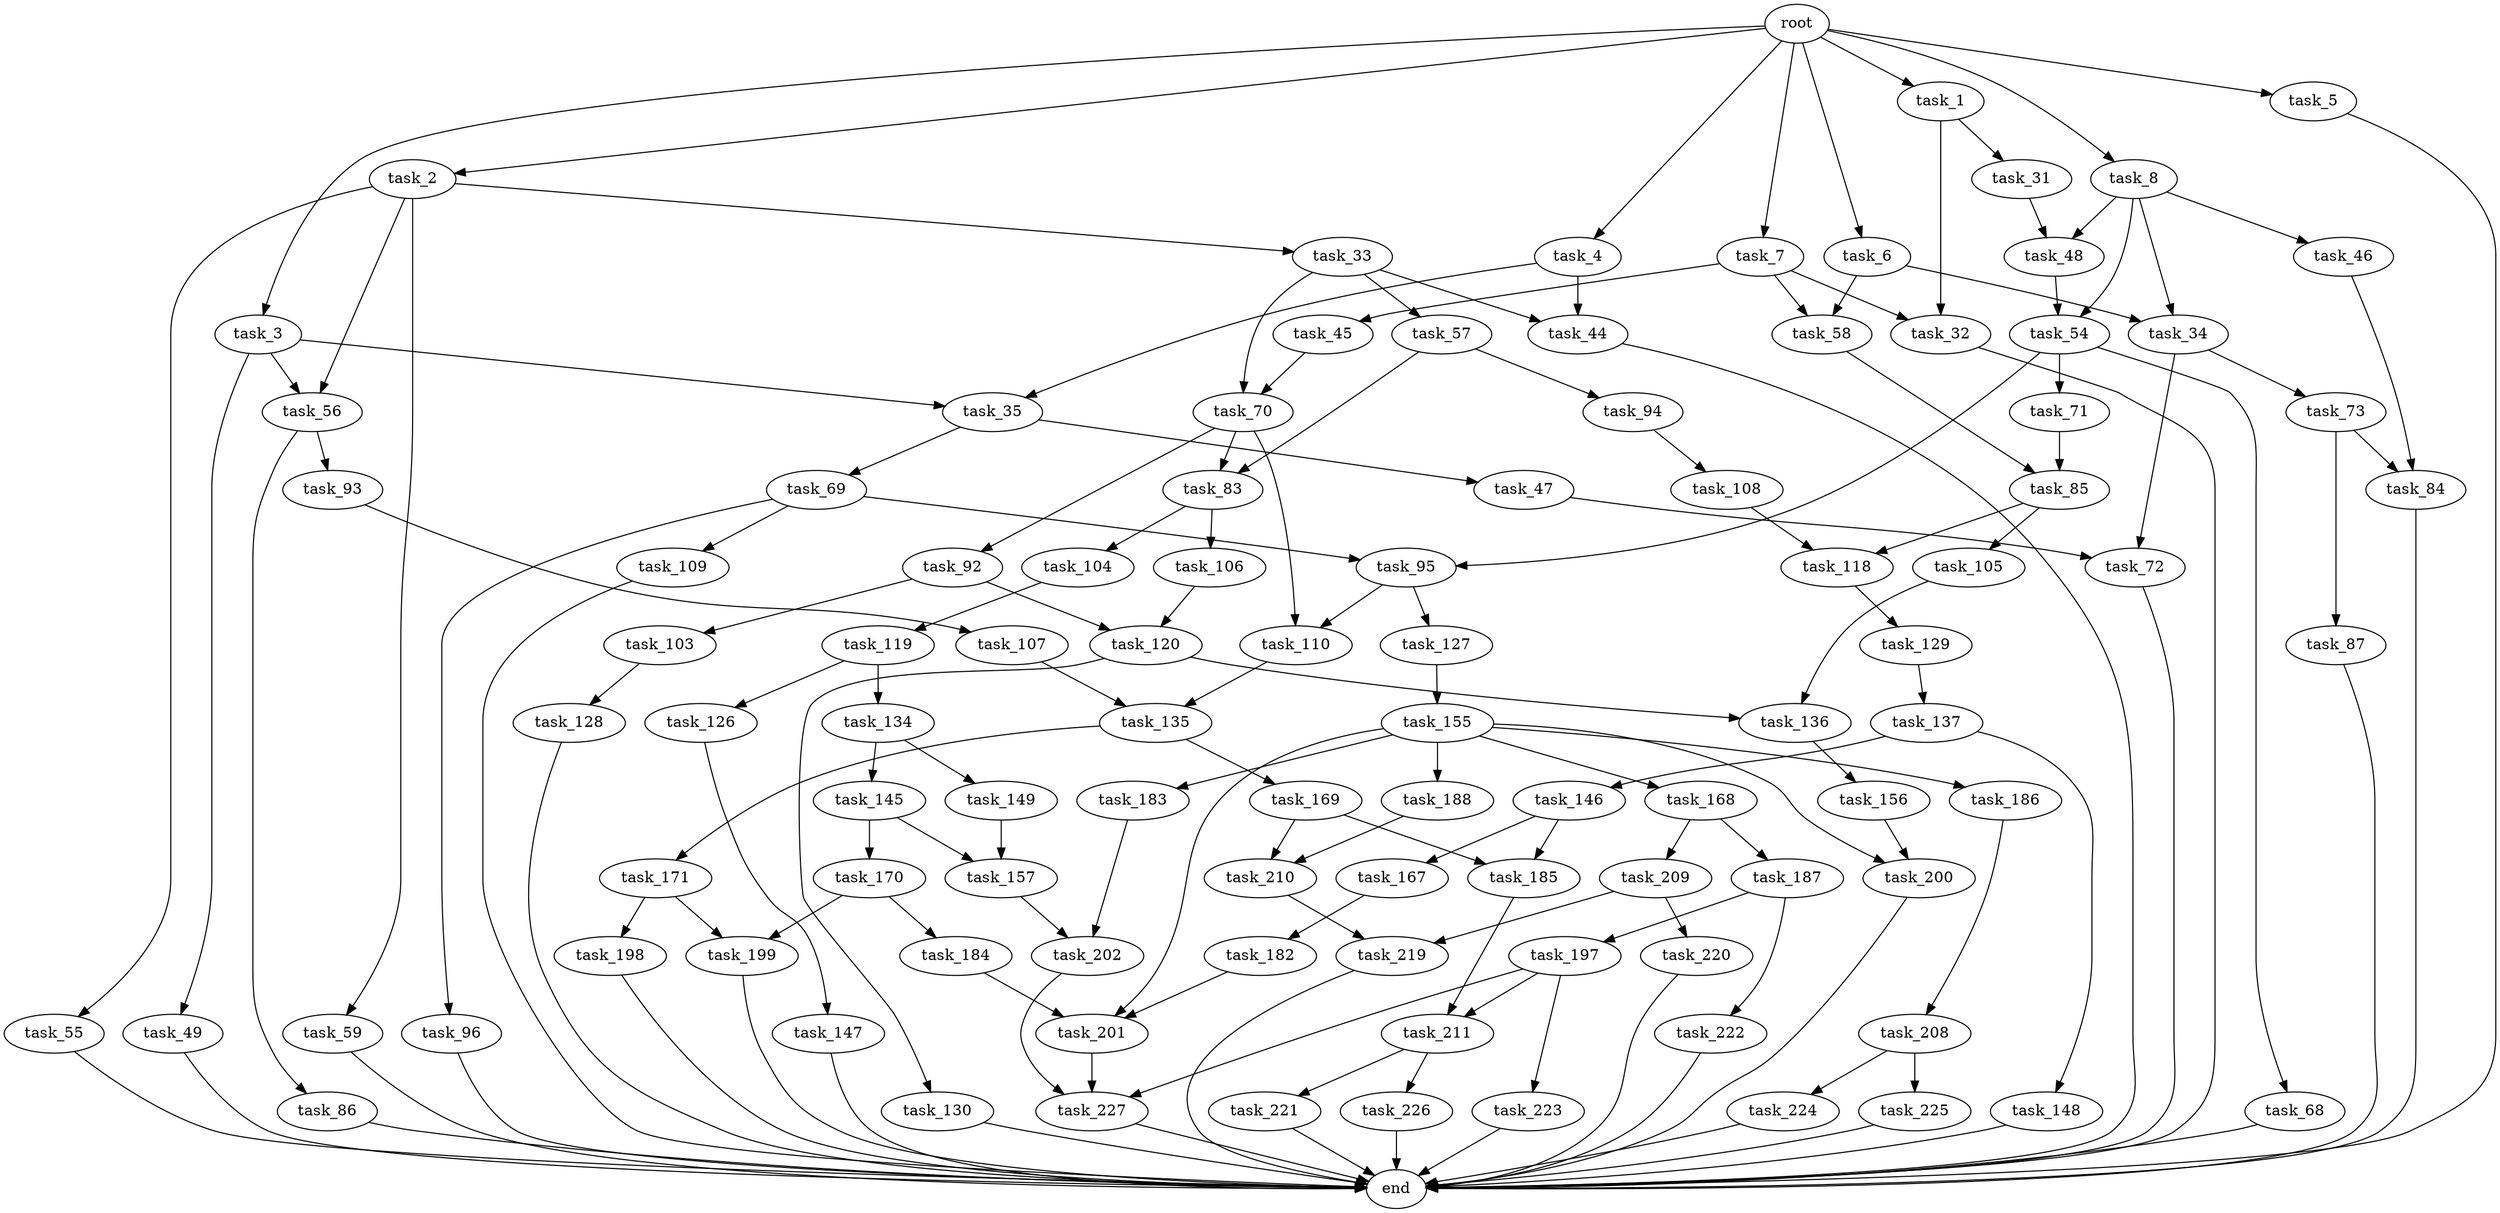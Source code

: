 digraph G {
  root [size="0.000000"];
  task_1 [size="8589934592.000000"];
  task_2 [size="549755813888.000000"];
  task_3 [size="277547649731.000000"];
  task_4 [size="2311818806.000000"];
  task_5 [size="1073741824000.000000"];
  task_6 [size="1068861096.000000"];
  task_7 [size="28968087012.000000"];
  task_8 [size="719641816803.000000"];
  task_31 [size="2976655182.000000"];
  task_32 [size="5126497085.000000"];
  task_33 [size="1073741824000.000000"];
  task_34 [size="458637918849.000000"];
  task_35 [size="79480778695.000000"];
  task_44 [size="8589934592.000000"];
  task_45 [size="782757789696.000000"];
  task_46 [size="22211621752.000000"];
  task_47 [size="147357477513.000000"];
  task_48 [size="18129129232.000000"];
  task_49 [size="368293445632.000000"];
  task_54 [size="231928233984.000000"];
  task_55 [size="2360261310.000000"];
  task_56 [size="11754993380.000000"];
  task_57 [size="23421755409.000000"];
  task_58 [size="1069346971632.000000"];
  task_59 [size="8589934592.000000"];
  task_68 [size="231928233984.000000"];
  task_69 [size="7691437712.000000"];
  task_70 [size="28991029248.000000"];
  task_71 [size="30010757470.000000"];
  task_72 [size="7973491870.000000"];
  task_73 [size="24543456525.000000"];
  task_83 [size="28506153084.000000"];
  task_84 [size="15591222946.000000"];
  task_85 [size="22153388165.000000"];
  task_86 [size="102000739011.000000"];
  task_87 [size="8589934592.000000"];
  task_92 [size="368293445632.000000"];
  task_93 [size="310498527491.000000"];
  task_94 [size="549755813888.000000"];
  task_95 [size="368293445632.000000"];
  task_96 [size="395285968259.000000"];
  task_103 [size="1358689147.000000"];
  task_104 [size="921215968588.000000"];
  task_105 [size="1073741824000.000000"];
  task_106 [size="3768227853.000000"];
  task_107 [size="89997163795.000000"];
  task_108 [size="28991029248.000000"];
  task_109 [size="165386866797.000000"];
  task_110 [size="153267672748.000000"];
  task_118 [size="27554096764.000000"];
  task_119 [size="45207293205.000000"];
  task_120 [size="782757789696.000000"];
  task_126 [size="437176482309.000000"];
  task_127 [size="8589934592.000000"];
  task_128 [size="17214718170.000000"];
  task_129 [size="1073741824000.000000"];
  task_130 [size="68719476736.000000"];
  task_134 [size="5745974758.000000"];
  task_135 [size="165276061990.000000"];
  task_136 [size="231928233984.000000"];
  task_137 [size="782757789696.000000"];
  task_145 [size="23375714410.000000"];
  task_146 [size="782757789696.000000"];
  task_147 [size="172164877820.000000"];
  task_148 [size="28991029248.000000"];
  task_149 [size="20617978075.000000"];
  task_155 [size="92815333863.000000"];
  task_156 [size="782757789696.000000"];
  task_157 [size="233618361792.000000"];
  task_167 [size="28991029248.000000"];
  task_168 [size="395559470117.000000"];
  task_169 [size="68719476736.000000"];
  task_170 [size="466928313851.000000"];
  task_171 [size="33026343961.000000"];
  task_182 [size="231928233984.000000"];
  task_183 [size="380657094784.000000"];
  task_184 [size="1649601124.000000"];
  task_185 [size="1660805782.000000"];
  task_186 [size="52558999190.000000"];
  task_187 [size="68719476736.000000"];
  task_188 [size="1813275222.000000"];
  task_197 [size="1073741824000.000000"];
  task_198 [size="10137213102.000000"];
  task_199 [size="68719476736.000000"];
  task_200 [size="8589934592.000000"];
  task_201 [size="68719476736.000000"];
  task_202 [size="361083118.000000"];
  task_208 [size="296445357105.000000"];
  task_209 [size="801032861586.000000"];
  task_210 [size="8589934592.000000"];
  task_211 [size="28991029248.000000"];
  task_219 [size="14439990636.000000"];
  task_220 [size="782757789696.000000"];
  task_221 [size="782757789696.000000"];
  task_222 [size="652426071741.000000"];
  task_223 [size="231928233984.000000"];
  task_224 [size="1073741824000.000000"];
  task_225 [size="28991029248.000000"];
  task_226 [size="4782768797.000000"];
  task_227 [size="642628934.000000"];
  end [size="0.000000"];

  root -> task_1 [size="1.000000"];
  root -> task_2 [size="1.000000"];
  root -> task_3 [size="1.000000"];
  root -> task_4 [size="1.000000"];
  root -> task_5 [size="1.000000"];
  root -> task_6 [size="1.000000"];
  root -> task_7 [size="1.000000"];
  root -> task_8 [size="1.000000"];
  task_1 -> task_31 [size="33554432.000000"];
  task_1 -> task_32 [size="33554432.000000"];
  task_2 -> task_33 [size="536870912.000000"];
  task_2 -> task_55 [size="536870912.000000"];
  task_2 -> task_56 [size="536870912.000000"];
  task_2 -> task_59 [size="536870912.000000"];
  task_3 -> task_35 [size="301989888.000000"];
  task_3 -> task_49 [size="301989888.000000"];
  task_3 -> task_56 [size="301989888.000000"];
  task_4 -> task_35 [size="75497472.000000"];
  task_4 -> task_44 [size="75497472.000000"];
  task_5 -> end [size="1.000000"];
  task_6 -> task_34 [size="75497472.000000"];
  task_6 -> task_58 [size="75497472.000000"];
  task_7 -> task_32 [size="536870912.000000"];
  task_7 -> task_45 [size="536870912.000000"];
  task_7 -> task_58 [size="536870912.000000"];
  task_8 -> task_34 [size="536870912.000000"];
  task_8 -> task_46 [size="536870912.000000"];
  task_8 -> task_48 [size="536870912.000000"];
  task_8 -> task_54 [size="536870912.000000"];
  task_31 -> task_48 [size="134217728.000000"];
  task_32 -> end [size="1.000000"];
  task_33 -> task_44 [size="838860800.000000"];
  task_33 -> task_57 [size="838860800.000000"];
  task_33 -> task_70 [size="838860800.000000"];
  task_34 -> task_72 [size="679477248.000000"];
  task_34 -> task_73 [size="679477248.000000"];
  task_35 -> task_47 [size="134217728.000000"];
  task_35 -> task_69 [size="134217728.000000"];
  task_44 -> end [size="1.000000"];
  task_45 -> task_70 [size="679477248.000000"];
  task_46 -> task_84 [size="33554432.000000"];
  task_47 -> task_72 [size="301989888.000000"];
  task_48 -> task_54 [size="536870912.000000"];
  task_49 -> end [size="1.000000"];
  task_54 -> task_68 [size="301989888.000000"];
  task_54 -> task_71 [size="301989888.000000"];
  task_54 -> task_95 [size="301989888.000000"];
  task_55 -> end [size="1.000000"];
  task_56 -> task_86 [size="679477248.000000"];
  task_56 -> task_93 [size="679477248.000000"];
  task_57 -> task_83 [size="679477248.000000"];
  task_57 -> task_94 [size="679477248.000000"];
  task_58 -> task_85 [size="838860800.000000"];
  task_59 -> end [size="1.000000"];
  task_68 -> end [size="1.000000"];
  task_69 -> task_95 [size="134217728.000000"];
  task_69 -> task_96 [size="134217728.000000"];
  task_69 -> task_109 [size="134217728.000000"];
  task_70 -> task_83 [size="75497472.000000"];
  task_70 -> task_92 [size="75497472.000000"];
  task_70 -> task_110 [size="75497472.000000"];
  task_71 -> task_85 [size="33554432.000000"];
  task_72 -> end [size="1.000000"];
  task_73 -> task_84 [size="75497472.000000"];
  task_73 -> task_87 [size="75497472.000000"];
  task_83 -> task_104 [size="838860800.000000"];
  task_83 -> task_106 [size="838860800.000000"];
  task_84 -> end [size="1.000000"];
  task_85 -> task_105 [size="411041792.000000"];
  task_85 -> task_118 [size="411041792.000000"];
  task_86 -> end [size="1.000000"];
  task_87 -> end [size="1.000000"];
  task_92 -> task_103 [size="411041792.000000"];
  task_92 -> task_120 [size="411041792.000000"];
  task_93 -> task_107 [size="301989888.000000"];
  task_94 -> task_108 [size="536870912.000000"];
  task_95 -> task_110 [size="411041792.000000"];
  task_95 -> task_127 [size="411041792.000000"];
  task_96 -> end [size="1.000000"];
  task_103 -> task_128 [size="134217728.000000"];
  task_104 -> task_119 [size="679477248.000000"];
  task_105 -> task_136 [size="838860800.000000"];
  task_106 -> task_120 [size="134217728.000000"];
  task_107 -> task_135 [size="209715200.000000"];
  task_108 -> task_118 [size="75497472.000000"];
  task_109 -> end [size="1.000000"];
  task_110 -> task_135 [size="301989888.000000"];
  task_118 -> task_129 [size="33554432.000000"];
  task_119 -> task_126 [size="838860800.000000"];
  task_119 -> task_134 [size="838860800.000000"];
  task_120 -> task_130 [size="679477248.000000"];
  task_120 -> task_136 [size="679477248.000000"];
  task_126 -> task_147 [size="411041792.000000"];
  task_127 -> task_155 [size="33554432.000000"];
  task_128 -> end [size="1.000000"];
  task_129 -> task_137 [size="838860800.000000"];
  task_130 -> end [size="1.000000"];
  task_134 -> task_145 [size="134217728.000000"];
  task_134 -> task_149 [size="134217728.000000"];
  task_135 -> task_169 [size="134217728.000000"];
  task_135 -> task_171 [size="134217728.000000"];
  task_136 -> task_156 [size="301989888.000000"];
  task_137 -> task_146 [size="679477248.000000"];
  task_137 -> task_148 [size="679477248.000000"];
  task_145 -> task_157 [size="33554432.000000"];
  task_145 -> task_170 [size="33554432.000000"];
  task_146 -> task_167 [size="679477248.000000"];
  task_146 -> task_185 [size="679477248.000000"];
  task_147 -> end [size="1.000000"];
  task_148 -> end [size="1.000000"];
  task_149 -> task_157 [size="33554432.000000"];
  task_155 -> task_168 [size="75497472.000000"];
  task_155 -> task_183 [size="75497472.000000"];
  task_155 -> task_186 [size="75497472.000000"];
  task_155 -> task_188 [size="75497472.000000"];
  task_155 -> task_200 [size="75497472.000000"];
  task_155 -> task_201 [size="75497472.000000"];
  task_156 -> task_200 [size="679477248.000000"];
  task_157 -> task_202 [size="679477248.000000"];
  task_167 -> task_182 [size="75497472.000000"];
  task_168 -> task_187 [size="411041792.000000"];
  task_168 -> task_209 [size="411041792.000000"];
  task_169 -> task_185 [size="134217728.000000"];
  task_169 -> task_210 [size="134217728.000000"];
  task_170 -> task_184 [size="411041792.000000"];
  task_170 -> task_199 [size="411041792.000000"];
  task_171 -> task_198 [size="679477248.000000"];
  task_171 -> task_199 [size="679477248.000000"];
  task_182 -> task_201 [size="301989888.000000"];
  task_183 -> task_202 [size="679477248.000000"];
  task_184 -> task_201 [size="33554432.000000"];
  task_185 -> task_211 [size="33554432.000000"];
  task_186 -> task_208 [size="838860800.000000"];
  task_187 -> task_197 [size="134217728.000000"];
  task_187 -> task_222 [size="134217728.000000"];
  task_188 -> task_210 [size="134217728.000000"];
  task_197 -> task_211 [size="838860800.000000"];
  task_197 -> task_223 [size="838860800.000000"];
  task_197 -> task_227 [size="838860800.000000"];
  task_198 -> end [size="1.000000"];
  task_199 -> end [size="1.000000"];
  task_200 -> end [size="1.000000"];
  task_201 -> task_227 [size="134217728.000000"];
  task_202 -> task_227 [size="33554432.000000"];
  task_208 -> task_224 [size="209715200.000000"];
  task_208 -> task_225 [size="209715200.000000"];
  task_209 -> task_219 [size="838860800.000000"];
  task_209 -> task_220 [size="838860800.000000"];
  task_210 -> task_219 [size="33554432.000000"];
  task_211 -> task_221 [size="75497472.000000"];
  task_211 -> task_226 [size="75497472.000000"];
  task_219 -> end [size="1.000000"];
  task_220 -> end [size="1.000000"];
  task_221 -> end [size="1.000000"];
  task_222 -> end [size="1.000000"];
  task_223 -> end [size="1.000000"];
  task_224 -> end [size="1.000000"];
  task_225 -> end [size="1.000000"];
  task_226 -> end [size="1.000000"];
  task_227 -> end [size="1.000000"];
}
